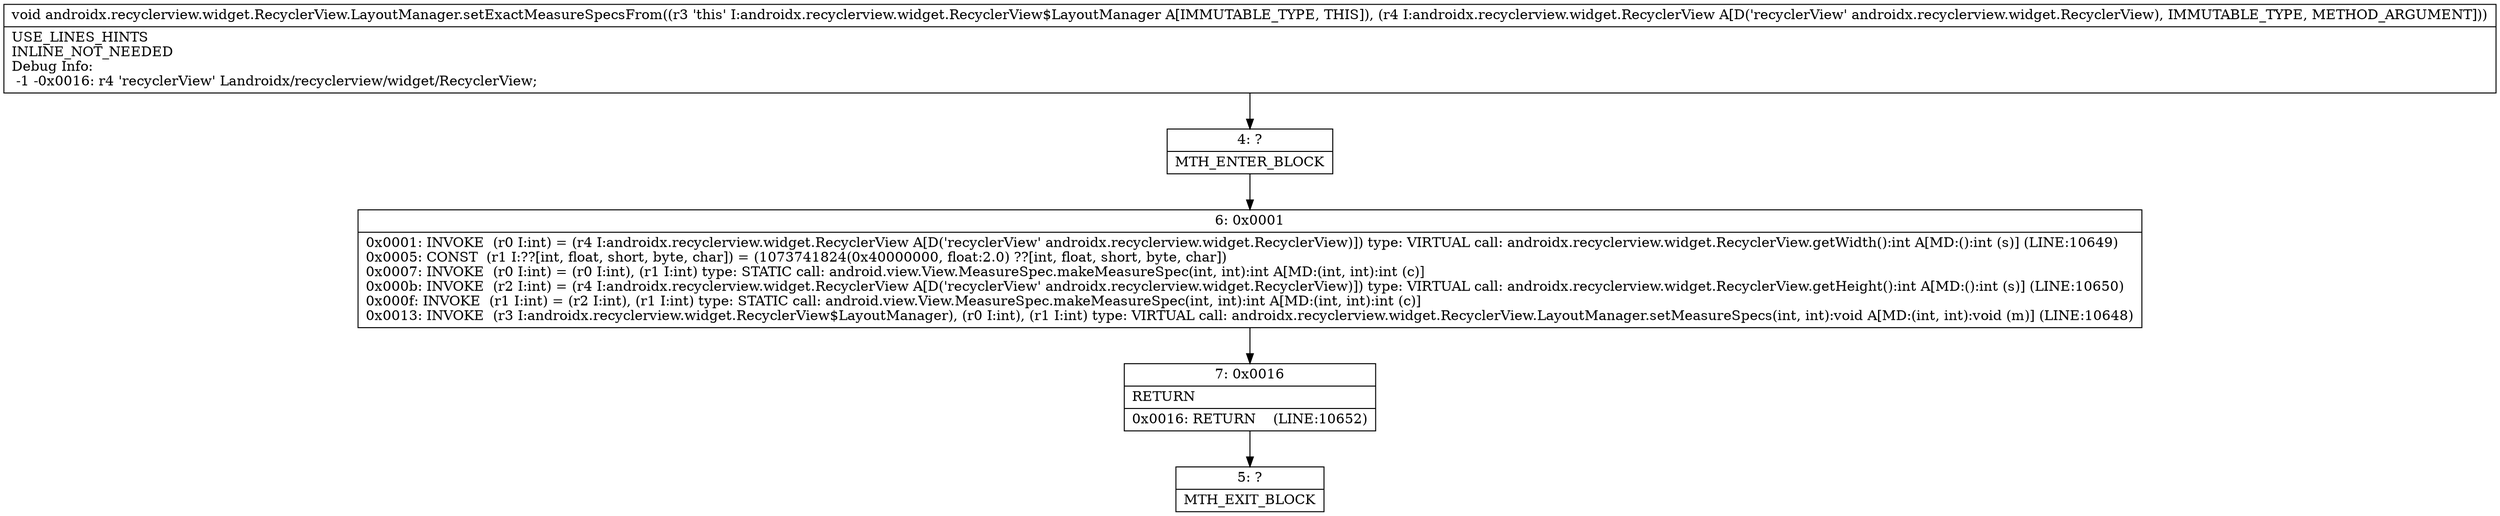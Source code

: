 digraph "CFG forandroidx.recyclerview.widget.RecyclerView.LayoutManager.setExactMeasureSpecsFrom(Landroidx\/recyclerview\/widget\/RecyclerView;)V" {
Node_4 [shape=record,label="{4\:\ ?|MTH_ENTER_BLOCK\l}"];
Node_6 [shape=record,label="{6\:\ 0x0001|0x0001: INVOKE  (r0 I:int) = (r4 I:androidx.recyclerview.widget.RecyclerView A[D('recyclerView' androidx.recyclerview.widget.RecyclerView)]) type: VIRTUAL call: androidx.recyclerview.widget.RecyclerView.getWidth():int A[MD:():int (s)] (LINE:10649)\l0x0005: CONST  (r1 I:??[int, float, short, byte, char]) = (1073741824(0x40000000, float:2.0) ??[int, float, short, byte, char]) \l0x0007: INVOKE  (r0 I:int) = (r0 I:int), (r1 I:int) type: STATIC call: android.view.View.MeasureSpec.makeMeasureSpec(int, int):int A[MD:(int, int):int (c)]\l0x000b: INVOKE  (r2 I:int) = (r4 I:androidx.recyclerview.widget.RecyclerView A[D('recyclerView' androidx.recyclerview.widget.RecyclerView)]) type: VIRTUAL call: androidx.recyclerview.widget.RecyclerView.getHeight():int A[MD:():int (s)] (LINE:10650)\l0x000f: INVOKE  (r1 I:int) = (r2 I:int), (r1 I:int) type: STATIC call: android.view.View.MeasureSpec.makeMeasureSpec(int, int):int A[MD:(int, int):int (c)]\l0x0013: INVOKE  (r3 I:androidx.recyclerview.widget.RecyclerView$LayoutManager), (r0 I:int), (r1 I:int) type: VIRTUAL call: androidx.recyclerview.widget.RecyclerView.LayoutManager.setMeasureSpecs(int, int):void A[MD:(int, int):void (m)] (LINE:10648)\l}"];
Node_7 [shape=record,label="{7\:\ 0x0016|RETURN\l|0x0016: RETURN    (LINE:10652)\l}"];
Node_5 [shape=record,label="{5\:\ ?|MTH_EXIT_BLOCK\l}"];
MethodNode[shape=record,label="{void androidx.recyclerview.widget.RecyclerView.LayoutManager.setExactMeasureSpecsFrom((r3 'this' I:androidx.recyclerview.widget.RecyclerView$LayoutManager A[IMMUTABLE_TYPE, THIS]), (r4 I:androidx.recyclerview.widget.RecyclerView A[D('recyclerView' androidx.recyclerview.widget.RecyclerView), IMMUTABLE_TYPE, METHOD_ARGUMENT]))  | USE_LINES_HINTS\lINLINE_NOT_NEEDED\lDebug Info:\l  \-1 \-0x0016: r4 'recyclerView' Landroidx\/recyclerview\/widget\/RecyclerView;\l}"];
MethodNode -> Node_4;Node_4 -> Node_6;
Node_6 -> Node_7;
Node_7 -> Node_5;
}

